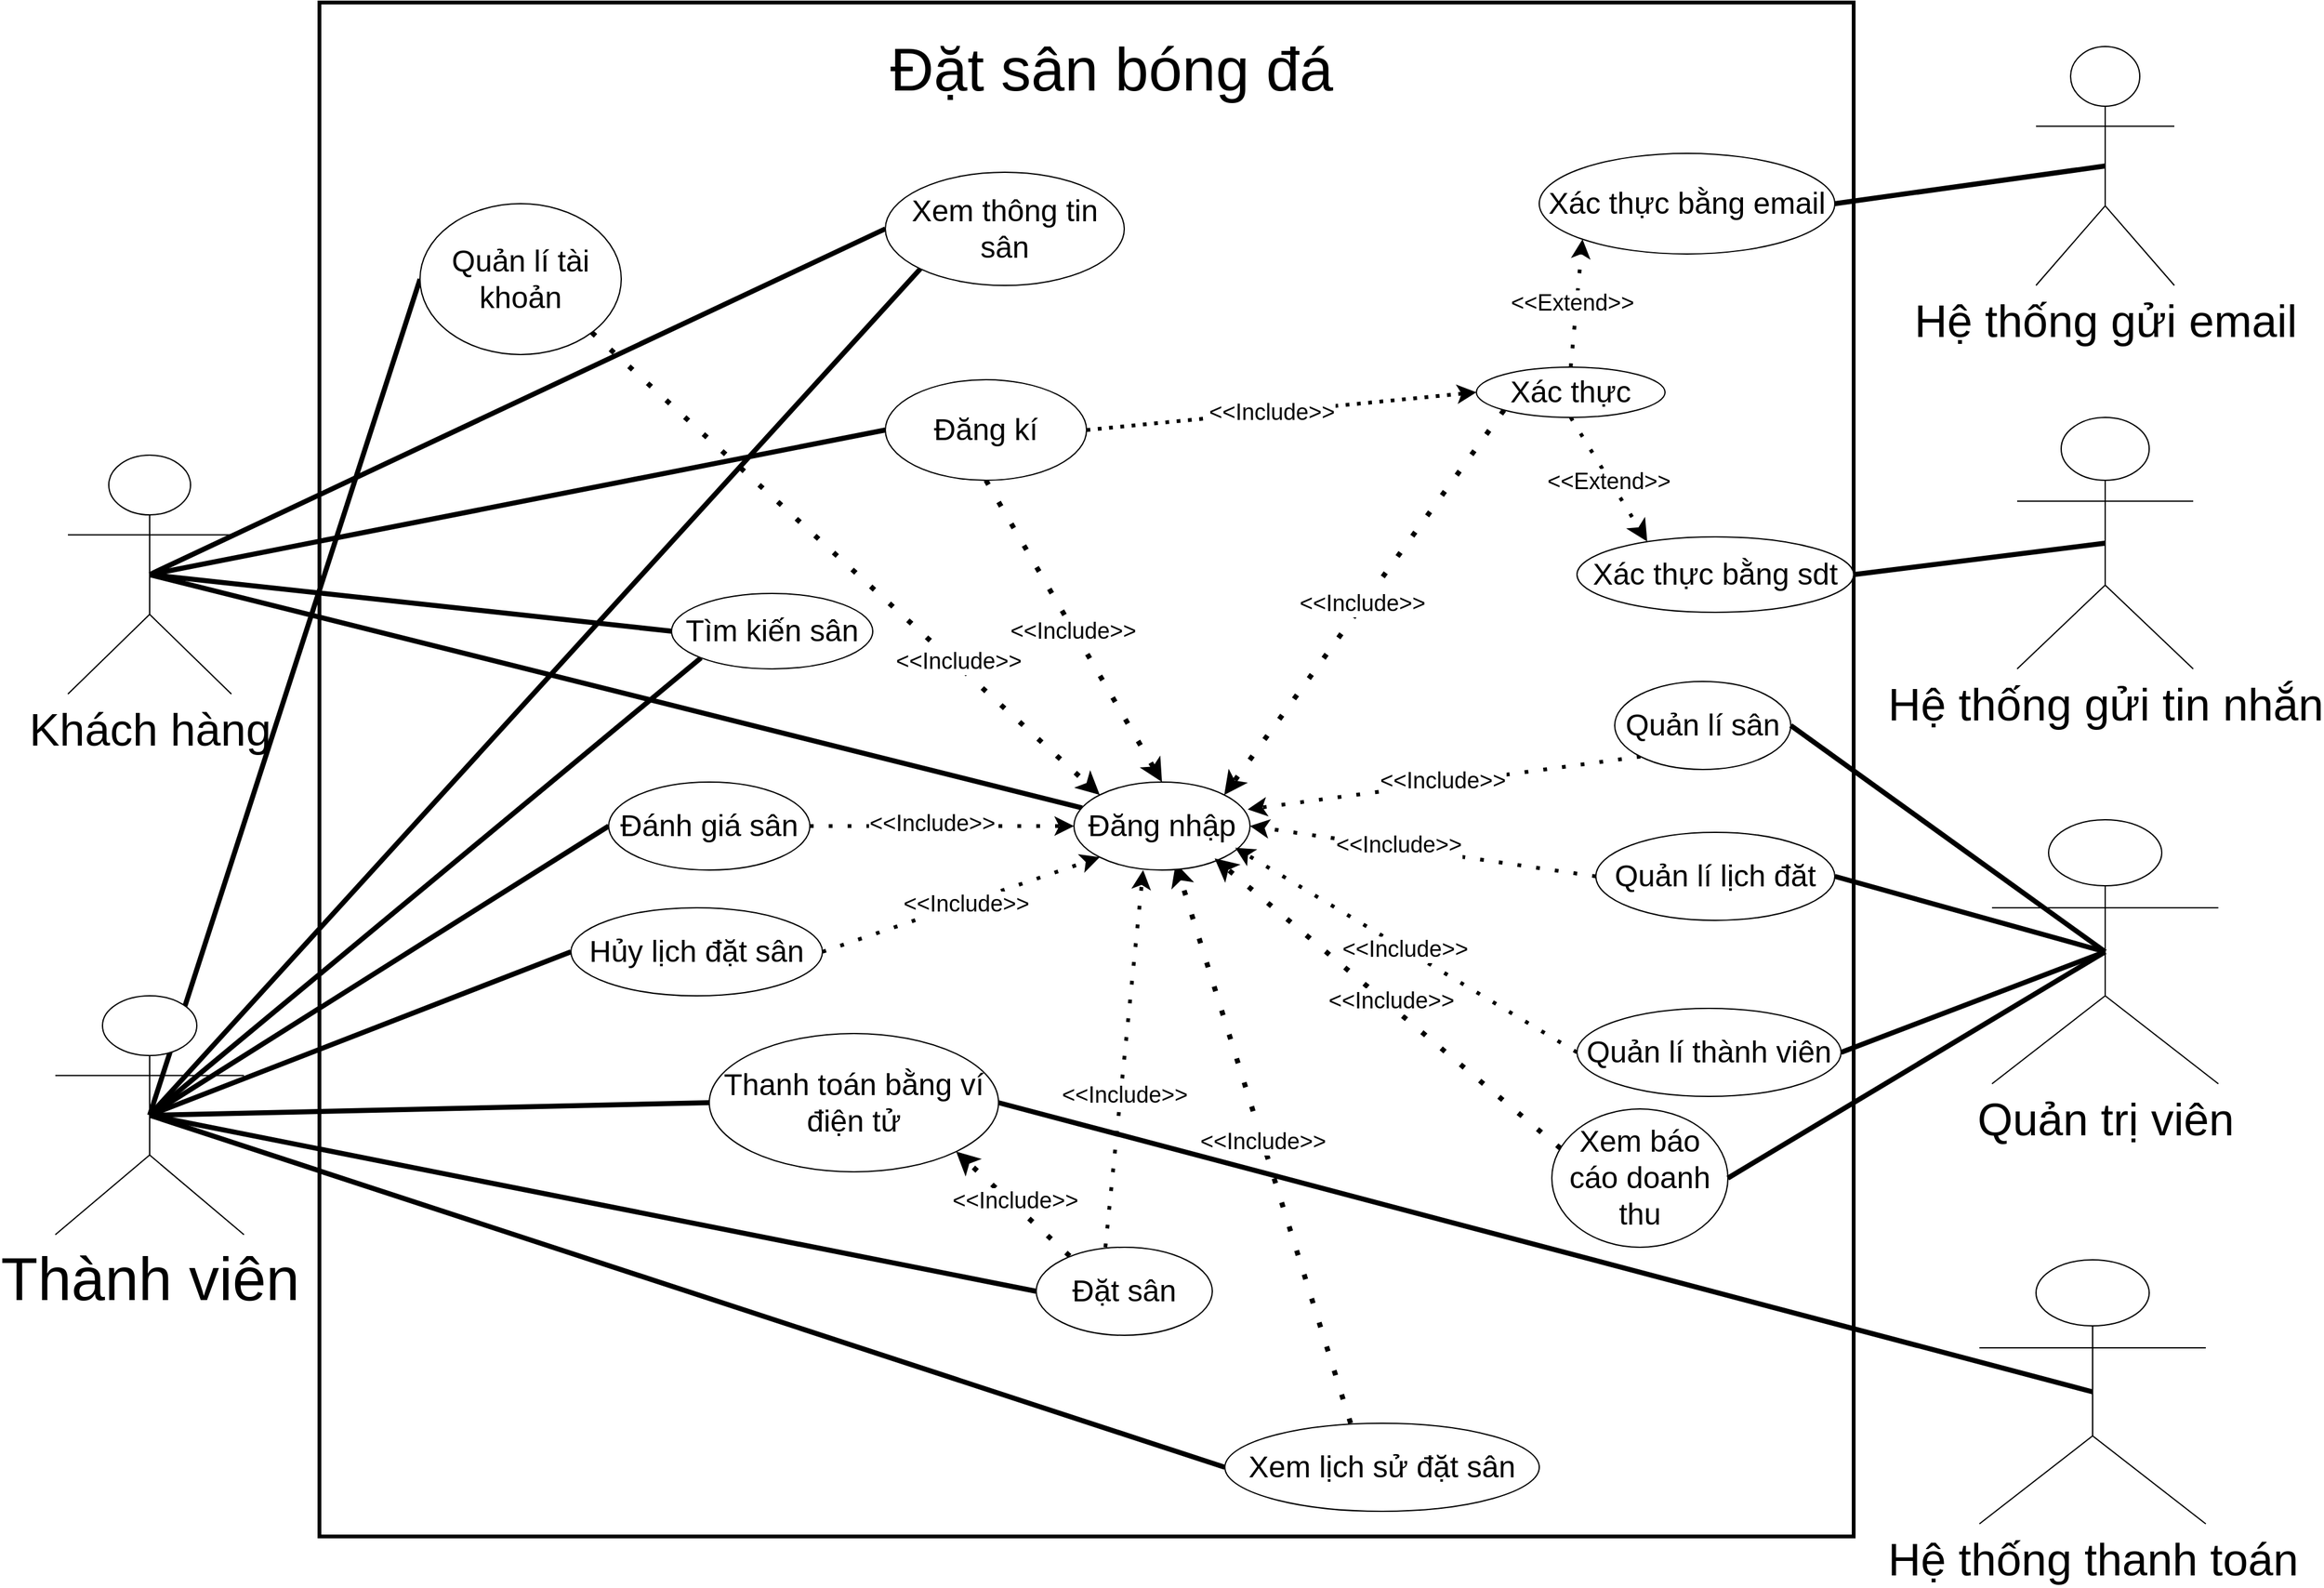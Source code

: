 <mxfile version="28.2.5">
  <diagram name="Page-1" id="Df389t3WqSUg2zOV8QNm">
    <mxGraphModel dx="5389" dy="1454" grid="1" gridSize="10" guides="1" tooltips="1" connect="1" arrows="1" fold="1" page="1" pageScale="1" pageWidth="3300" pageHeight="4681" math="0" shadow="0">
      <root>
        <mxCell id="0" />
        <mxCell id="1" parent="0" />
        <mxCell id="vt_OYnWGVLv-kA8L_yOq-1" style="rounded=0;orthogonalLoop=1;jettySize=auto;html=1;entryX=0;entryY=0.5;entryDx=0;entryDy=0;endArrow=none;endFill=0;exitX=0.5;exitY=0.5;exitDx=0;exitDy=0;exitPerimeter=0;strokeWidth=4;" edge="1" parent="1" source="vt_OYnWGVLv-kA8L_yOq-5" target="vt_OYnWGVLv-kA8L_yOq-24">
          <mxGeometry relative="1" as="geometry" />
        </mxCell>
        <mxCell id="vt_OYnWGVLv-kA8L_yOq-2" style="rounded=0;orthogonalLoop=1;jettySize=auto;html=1;exitX=0.5;exitY=0.5;exitDx=0;exitDy=0;exitPerimeter=0;entryX=0;entryY=0.5;entryDx=0;entryDy=0;endArrow=none;endFill=0;strokeWidth=4;" edge="1" parent="1" source="vt_OYnWGVLv-kA8L_yOq-5" target="vt_OYnWGVLv-kA8L_yOq-25">
          <mxGeometry relative="1" as="geometry" />
        </mxCell>
        <mxCell id="vt_OYnWGVLv-kA8L_yOq-3" style="rounded=0;orthogonalLoop=1;jettySize=auto;html=1;exitX=0.5;exitY=0.5;exitDx=0;exitDy=0;exitPerimeter=0;entryX=0;entryY=0.5;entryDx=0;entryDy=0;endArrow=none;endFill=0;strokeWidth=4;" edge="1" parent="1" source="vt_OYnWGVLv-kA8L_yOq-5" target="vt_OYnWGVLv-kA8L_yOq-26">
          <mxGeometry relative="1" as="geometry" />
        </mxCell>
        <mxCell id="vt_OYnWGVLv-kA8L_yOq-4" style="rounded=0;orthogonalLoop=1;jettySize=auto;html=1;exitX=0.5;exitY=0.5;exitDx=0;exitDy=0;exitPerimeter=0;entryX=0.046;entryY=0.294;entryDx=0;entryDy=0;entryPerimeter=0;strokeWidth=4;endArrow=none;endFill=0;" edge="1" parent="1" source="vt_OYnWGVLv-kA8L_yOq-5" target="vt_OYnWGVLv-kA8L_yOq-46">
          <mxGeometry relative="1" as="geometry" />
        </mxCell>
        <mxCell id="vt_OYnWGVLv-kA8L_yOq-5" value="&lt;font style=&quot;font-size: 36px;&quot;&gt;Khách hàng&lt;/font&gt;" style="shape=umlActor;verticalLabelPosition=bottom;verticalAlign=top;html=1;outlineConnect=0;" vertex="1" parent="1">
          <mxGeometry x="50" y="400" width="130" height="190" as="geometry" />
        </mxCell>
        <mxCell id="vt_OYnWGVLv-kA8L_yOq-6" value="" style="whiteSpace=wrap;html=1;aspect=fixed;gradientColor=none;fillColor=none;strokeWidth=3;" vertex="1" parent="1">
          <mxGeometry x="250" y="40" width="1220" height="1220" as="geometry" />
        </mxCell>
        <mxCell id="vt_OYnWGVLv-kA8L_yOq-7" value="&lt;font style=&quot;font-size: 48px;&quot;&gt;Đặt sân bóng đá&lt;/font&gt;&lt;div&gt;&lt;br&gt;&lt;/div&gt;" style="text;html=1;align=center;verticalAlign=middle;whiteSpace=wrap;rounded=0;" vertex="1" parent="1">
          <mxGeometry x="670" y="90" width="420" height="20" as="geometry" />
        </mxCell>
        <mxCell id="vt_OYnWGVLv-kA8L_yOq-8" style="rounded=0;orthogonalLoop=1;jettySize=auto;html=1;exitX=0.5;exitY=0.5;exitDx=0;exitDy=0;exitPerimeter=0;entryX=0;entryY=0.5;entryDx=0;entryDy=0;endArrow=none;endFill=0;strokeWidth=4;" edge="1" parent="1" source="vt_OYnWGVLv-kA8L_yOq-16" target="vt_OYnWGVLv-kA8L_yOq-38">
          <mxGeometry relative="1" as="geometry" />
        </mxCell>
        <mxCell id="vt_OYnWGVLv-kA8L_yOq-9" style="rounded=0;orthogonalLoop=1;jettySize=auto;html=1;exitX=0.5;exitY=0.5;exitDx=0;exitDy=0;exitPerimeter=0;entryX=0;entryY=0.5;entryDx=0;entryDy=0;endArrow=none;endFill=0;strokeWidth=4;" edge="1" parent="1" source="vt_OYnWGVLv-kA8L_yOq-16" target="vt_OYnWGVLv-kA8L_yOq-41">
          <mxGeometry relative="1" as="geometry" />
        </mxCell>
        <mxCell id="vt_OYnWGVLv-kA8L_yOq-10" style="rounded=0;orthogonalLoop=1;jettySize=auto;html=1;exitX=0.5;exitY=0.5;exitDx=0;exitDy=0;exitPerimeter=0;entryX=0;entryY=0.5;entryDx=0;entryDy=0;endArrow=none;endFill=0;strokeWidth=4;" edge="1" parent="1" source="vt_OYnWGVLv-kA8L_yOq-16" target="vt_OYnWGVLv-kA8L_yOq-19">
          <mxGeometry relative="1" as="geometry" />
        </mxCell>
        <mxCell id="vt_OYnWGVLv-kA8L_yOq-11" style="rounded=0;orthogonalLoop=1;jettySize=auto;html=1;exitX=0.5;exitY=0.5;exitDx=0;exitDy=0;exitPerimeter=0;entryX=0;entryY=0.5;entryDx=0;entryDy=0;endArrow=none;endFill=0;strokeWidth=4;" edge="1" parent="1" source="vt_OYnWGVLv-kA8L_yOq-16" target="vt_OYnWGVLv-kA8L_yOq-42">
          <mxGeometry relative="1" as="geometry" />
        </mxCell>
        <mxCell id="vt_OYnWGVLv-kA8L_yOq-12" style="rounded=0;orthogonalLoop=1;jettySize=auto;html=1;exitX=0.5;exitY=0.5;exitDx=0;exitDy=0;exitPerimeter=0;entryX=0;entryY=0.5;entryDx=0;entryDy=0;endArrow=none;endFill=0;strokeWidth=4;" edge="1" parent="1" source="vt_OYnWGVLv-kA8L_yOq-16" target="vt_OYnWGVLv-kA8L_yOq-45">
          <mxGeometry relative="1" as="geometry" />
        </mxCell>
        <mxCell id="vt_OYnWGVLv-kA8L_yOq-13" style="rounded=0;orthogonalLoop=1;jettySize=auto;html=1;exitX=0.5;exitY=0.5;exitDx=0;exitDy=0;exitPerimeter=0;entryX=0;entryY=0.5;entryDx=0;entryDy=0;strokeWidth=4;endArrow=none;endFill=0;" edge="1" parent="1" source="vt_OYnWGVLv-kA8L_yOq-16" target="vt_OYnWGVLv-kA8L_yOq-51">
          <mxGeometry relative="1" as="geometry" />
        </mxCell>
        <mxCell id="vt_OYnWGVLv-kA8L_yOq-14" style="rounded=0;orthogonalLoop=1;jettySize=auto;html=1;exitX=0.5;exitY=0.5;exitDx=0;exitDy=0;exitPerimeter=0;entryX=0;entryY=1;entryDx=0;entryDy=0;strokeWidth=4;endArrow=none;endFill=0;" edge="1" parent="1" source="vt_OYnWGVLv-kA8L_yOq-16" target="vt_OYnWGVLv-kA8L_yOq-26">
          <mxGeometry relative="1" as="geometry" />
        </mxCell>
        <mxCell id="vt_OYnWGVLv-kA8L_yOq-15" style="rounded=0;orthogonalLoop=1;jettySize=auto;html=1;exitX=0.5;exitY=0.5;exitDx=0;exitDy=0;exitPerimeter=0;entryX=0;entryY=1;entryDx=0;entryDy=0;endArrow=none;endFill=0;strokeWidth=4;" edge="1" parent="1" source="vt_OYnWGVLv-kA8L_yOq-16" target="vt_OYnWGVLv-kA8L_yOq-25">
          <mxGeometry relative="1" as="geometry" />
        </mxCell>
        <mxCell id="vt_OYnWGVLv-kA8L_yOq-16" value="&lt;font style=&quot;font-size: 48px;&quot;&gt;Thành viên&lt;/font&gt;" style="shape=umlActor;verticalLabelPosition=bottom;verticalAlign=top;html=1;outlineConnect=0;" vertex="1" parent="1">
          <mxGeometry x="40" y="830" width="150" height="190" as="geometry" />
        </mxCell>
        <mxCell id="vt_OYnWGVLv-kA8L_yOq-17" style="rounded=0;orthogonalLoop=1;jettySize=auto;html=1;exitX=1;exitY=1;exitDx=0;exitDy=0;entryX=0;entryY=0;entryDx=0;entryDy=0;dashed=1;dashPattern=1 4;strokeWidth=4;" edge="1" parent="1" source="vt_OYnWGVLv-kA8L_yOq-19" target="vt_OYnWGVLv-kA8L_yOq-46">
          <mxGeometry relative="1" as="geometry" />
        </mxCell>
        <mxCell id="vt_OYnWGVLv-kA8L_yOq-18" value="&lt;font style=&quot;font-size: 18px;&quot;&gt;&amp;lt;&amp;lt;Include&amp;gt;&amp;gt;&lt;/font&gt;" style="edgeLabel;html=1;align=center;verticalAlign=middle;resizable=0;points=[];" vertex="1" connectable="0" parent="vt_OYnWGVLv-kA8L_yOq-17">
          <mxGeometry x="0.432" y="3" relative="1" as="geometry">
            <mxPoint as="offset" />
          </mxGeometry>
        </mxCell>
        <mxCell id="vt_OYnWGVLv-kA8L_yOq-19" value="&lt;font style=&quot;font-size: 24px;&quot;&gt;Quản lí tài khoản&lt;/font&gt;" style="ellipse;whiteSpace=wrap;html=1;shadow=0;" vertex="1" parent="1">
          <mxGeometry x="330" y="200" width="160" height="120" as="geometry" />
        </mxCell>
        <mxCell id="vt_OYnWGVLv-kA8L_yOq-20" style="rounded=0;orthogonalLoop=1;jettySize=auto;html=1;exitX=1;exitY=0.5;exitDx=0;exitDy=0;entryX=0;entryY=0.5;entryDx=0;entryDy=0;dashed=1;dashPattern=1 2;startSize=20;sourcePerimeterSpacing=0;strokeWidth=3;" edge="1" parent="1" source="vt_OYnWGVLv-kA8L_yOq-24" target="vt_OYnWGVLv-kA8L_yOq-33">
          <mxGeometry relative="1" as="geometry" />
        </mxCell>
        <mxCell id="vt_OYnWGVLv-kA8L_yOq-21" value="&lt;font style=&quot;font-size: 18px;&quot;&gt;&amp;lt;&amp;lt;Include&amp;gt;&amp;gt;&lt;/font&gt;" style="edgeLabel;html=1;align=center;verticalAlign=middle;resizable=0;points=[];" vertex="1" connectable="0" parent="vt_OYnWGVLv-kA8L_yOq-20">
          <mxGeometry x="0.027" relative="1" as="geometry">
            <mxPoint x="-13" y="1" as="offset" />
          </mxGeometry>
        </mxCell>
        <mxCell id="vt_OYnWGVLv-kA8L_yOq-22" style="rounded=0;orthogonalLoop=1;jettySize=auto;html=1;exitX=0.5;exitY=1;exitDx=0;exitDy=0;entryX=0.5;entryY=0;entryDx=0;entryDy=0;strokeWidth=4;dashed=1;dashPattern=1 4;" edge="1" parent="1" source="vt_OYnWGVLv-kA8L_yOq-24" target="vt_OYnWGVLv-kA8L_yOq-46">
          <mxGeometry relative="1" as="geometry" />
        </mxCell>
        <mxCell id="vt_OYnWGVLv-kA8L_yOq-23" value="&lt;font style=&quot;font-size: 18px;&quot;&gt;&amp;lt;&amp;lt;Include&amp;gt;&amp;gt;&lt;/font&gt;" style="edgeLabel;html=1;align=center;verticalAlign=middle;resizable=0;points=[];" vertex="1" connectable="0" parent="vt_OYnWGVLv-kA8L_yOq-22">
          <mxGeometry x="-0.006" y="-1" relative="1" as="geometry">
            <mxPoint as="offset" />
          </mxGeometry>
        </mxCell>
        <mxCell id="vt_OYnWGVLv-kA8L_yOq-24" value="&lt;font style=&quot;font-size: 24px;&quot;&gt;Đăng kí&lt;/font&gt;" style="ellipse;whiteSpace=wrap;html=1;" vertex="1" parent="1">
          <mxGeometry x="700" y="340" width="160" height="80" as="geometry" />
        </mxCell>
        <mxCell id="vt_OYnWGVLv-kA8L_yOq-25" value="&lt;font style=&quot;font-size: 24px;&quot;&gt;Xem thông tin sân&lt;/font&gt;" style="ellipse;whiteSpace=wrap;html=1;align=center;" vertex="1" parent="1">
          <mxGeometry x="700" y="175" width="190" height="90" as="geometry" />
        </mxCell>
        <mxCell id="vt_OYnWGVLv-kA8L_yOq-26" value="&lt;font style=&quot;font-size: 24px;&quot;&gt;Tìm kiến sân&lt;/font&gt;" style="ellipse;whiteSpace=wrap;html=1;align=center;" vertex="1" parent="1">
          <mxGeometry x="530" y="510" width="160" height="60" as="geometry" />
        </mxCell>
        <mxCell id="vt_OYnWGVLv-kA8L_yOq-27" style="rounded=0;orthogonalLoop=1;jettySize=auto;html=1;exitX=0.5;exitY=1;exitDx=0;exitDy=0;entryX=0.254;entryY=0.062;entryDx=0;entryDy=0;dashed=1;dashPattern=1 4;strokeWidth=3;endSize=8;entryPerimeter=0;" edge="1" parent="1" source="vt_OYnWGVLv-kA8L_yOq-33" target="vt_OYnWGVLv-kA8L_yOq-35">
          <mxGeometry relative="1" as="geometry">
            <mxPoint x="1035" y="400" as="sourcePoint" />
            <mxPoint x="1050.0" y="460" as="targetPoint" />
          </mxGeometry>
        </mxCell>
        <mxCell id="vt_OYnWGVLv-kA8L_yOq-28" value="&lt;font style=&quot;font-size: 18px;&quot;&gt;&amp;lt;&amp;lt;Extend&amp;gt;&amp;gt;&lt;/font&gt;" style="edgeLabel;html=1;align=center;verticalAlign=middle;resizable=0;points=[];" vertex="1" connectable="0" parent="vt_OYnWGVLv-kA8L_yOq-27">
          <mxGeometry x="0.006" y="-1" relative="1" as="geometry">
            <mxPoint as="offset" />
          </mxGeometry>
        </mxCell>
        <mxCell id="vt_OYnWGVLv-kA8L_yOq-29" style="rounded=0;orthogonalLoop=1;jettySize=auto;html=1;exitX=0.5;exitY=0;exitDx=0;exitDy=0;entryX=0;entryY=1;entryDx=0;entryDy=0;dashed=1;dashPattern=1 4;strokeWidth=3;" edge="1" parent="1" source="vt_OYnWGVLv-kA8L_yOq-33" target="vt_OYnWGVLv-kA8L_yOq-34">
          <mxGeometry relative="1" as="geometry" />
        </mxCell>
        <mxCell id="vt_OYnWGVLv-kA8L_yOq-30" value="&lt;font style=&quot;font-size: 18px;&quot;&gt;&amp;lt;&amp;lt;Extend&amp;gt;&amp;gt;&lt;/font&gt;" style="edgeLabel;html=1;align=center;verticalAlign=middle;resizable=0;points=[];" vertex="1" connectable="0" parent="vt_OYnWGVLv-kA8L_yOq-29">
          <mxGeometry x="0.021" y="-1" relative="1" as="geometry">
            <mxPoint x="-5" as="offset" />
          </mxGeometry>
        </mxCell>
        <mxCell id="vt_OYnWGVLv-kA8L_yOq-31" style="rounded=0;orthogonalLoop=1;jettySize=auto;html=1;exitX=0;exitY=1;exitDx=0;exitDy=0;entryX=1;entryY=0;entryDx=0;entryDy=0;dashed=1;dashPattern=1 4;strokeWidth=4;" edge="1" parent="1" source="vt_OYnWGVLv-kA8L_yOq-33" target="vt_OYnWGVLv-kA8L_yOq-46">
          <mxGeometry relative="1" as="geometry" />
        </mxCell>
        <mxCell id="vt_OYnWGVLv-kA8L_yOq-32" value="&lt;font style=&quot;font-size: 18px;&quot;&gt;&amp;lt;&amp;lt;Include&amp;gt;&amp;gt;&lt;/font&gt;" style="edgeLabel;html=1;align=center;verticalAlign=middle;resizable=0;points=[];" vertex="1" connectable="0" parent="vt_OYnWGVLv-kA8L_yOq-31">
          <mxGeometry x="0.006" y="-1" relative="1" as="geometry">
            <mxPoint as="offset" />
          </mxGeometry>
        </mxCell>
        <mxCell id="vt_OYnWGVLv-kA8L_yOq-33" value="&lt;font style=&quot;font-size: 24px;&quot;&gt;Xác thực&lt;/font&gt;" style="ellipse;whiteSpace=wrap;html=1;align=center;" vertex="1" parent="1">
          <mxGeometry x="1170" y="330" width="150" height="40" as="geometry" />
        </mxCell>
        <mxCell id="vt_OYnWGVLv-kA8L_yOq-34" value="&lt;font style=&quot;font-size: 24px;&quot;&gt;Xác thực bằng email&lt;/font&gt;" style="ellipse;whiteSpace=wrap;html=1;" vertex="1" parent="1">
          <mxGeometry x="1220" y="160" width="235" height="80" as="geometry" />
        </mxCell>
        <mxCell id="vt_OYnWGVLv-kA8L_yOq-35" value="&lt;font style=&quot;font-size: 24px;&quot;&gt;Xác thực bằng sdt&lt;/font&gt;" style="ellipse;whiteSpace=wrap;html=1;" vertex="1" parent="1">
          <mxGeometry x="1250" y="465" width="220" height="60" as="geometry" />
        </mxCell>
        <mxCell id="vt_OYnWGVLv-kA8L_yOq-36" style="rounded=0;orthogonalLoop=1;jettySize=auto;html=1;exitX=1;exitY=0.5;exitDx=0;exitDy=0;entryX=0;entryY=0.5;entryDx=0;entryDy=0;dashed=1;dashPattern=1 4;strokeWidth=3;" edge="1" parent="1" source="vt_OYnWGVLv-kA8L_yOq-38" target="vt_OYnWGVLv-kA8L_yOq-46">
          <mxGeometry relative="1" as="geometry" />
        </mxCell>
        <mxCell id="vt_OYnWGVLv-kA8L_yOq-37" value="&lt;font style=&quot;font-size: 18px;&quot;&gt;&amp;lt;&amp;lt;Include&amp;gt;&amp;gt;&lt;/font&gt;" style="edgeLabel;html=1;align=center;verticalAlign=middle;resizable=0;points=[];" vertex="1" connectable="0" parent="vt_OYnWGVLv-kA8L_yOq-36">
          <mxGeometry x="-0.081" y="2" relative="1" as="geometry">
            <mxPoint as="offset" />
          </mxGeometry>
        </mxCell>
        <mxCell id="vt_OYnWGVLv-kA8L_yOq-38" value="&lt;span style=&quot;font-size: 24px;&quot;&gt;Đánh giá sân&lt;/span&gt;" style="ellipse;whiteSpace=wrap;html=1;" vertex="1" parent="1">
          <mxGeometry x="480" y="660" width="160" height="70" as="geometry" />
        </mxCell>
        <mxCell id="vt_OYnWGVLv-kA8L_yOq-39" style="rounded=0;orthogonalLoop=1;jettySize=auto;html=1;exitX=1;exitY=0.5;exitDx=0;exitDy=0;entryX=0;entryY=1;entryDx=0;entryDy=0;strokeWidth=3;dashed=1;dashPattern=1 4;" edge="1" parent="1" source="vt_OYnWGVLv-kA8L_yOq-41" target="vt_OYnWGVLv-kA8L_yOq-46">
          <mxGeometry relative="1" as="geometry" />
        </mxCell>
        <mxCell id="vt_OYnWGVLv-kA8L_yOq-40" value="&lt;font style=&quot;font-size: 18px;&quot;&gt;&amp;lt;&amp;lt;Include&amp;gt;&amp;gt;&lt;/font&gt;" style="edgeLabel;html=1;align=center;verticalAlign=middle;resizable=0;points=[];" vertex="1" connectable="0" parent="vt_OYnWGVLv-kA8L_yOq-39">
          <mxGeometry x="0.024" relative="1" as="geometry">
            <mxPoint x="1" as="offset" />
          </mxGeometry>
        </mxCell>
        <mxCell id="vt_OYnWGVLv-kA8L_yOq-41" value="&lt;font style=&quot;font-size: 24px;&quot;&gt;Hủy lịch đặt sân&lt;/font&gt;" style="ellipse;whiteSpace=wrap;html=1;" vertex="1" parent="1">
          <mxGeometry x="450" y="760" width="200" height="70" as="geometry" />
        </mxCell>
        <mxCell id="vt_OYnWGVLv-kA8L_yOq-42" value="&lt;font style=&quot;font-size: 24px;&quot;&gt;Thanh toán bằng ví điện tử&lt;/font&gt;" style="ellipse;whiteSpace=wrap;html=1;" vertex="1" parent="1">
          <mxGeometry x="560" y="860" width="230" height="110" as="geometry" />
        </mxCell>
        <mxCell id="vt_OYnWGVLv-kA8L_yOq-43" style="rounded=0;orthogonalLoop=1;jettySize=auto;html=1;exitX=0.5;exitY=0;exitDx=0;exitDy=0;entryX=0.756;entryY=0.922;entryDx=0;entryDy=0;endArrow=classic;endFill=1;dashed=1;dashPattern=1 4;strokeWidth=4;entryPerimeter=0;" edge="1" parent="1">
          <mxGeometry relative="1" as="geometry">
            <mxPoint x="1070" y="1170" as="sourcePoint" />
            <mxPoint x="930.84" y="724.54" as="targetPoint" />
          </mxGeometry>
        </mxCell>
        <mxCell id="vt_OYnWGVLv-kA8L_yOq-44" value="&lt;font style=&quot;font-size: 18px;&quot;&gt;&amp;lt;&amp;lt;Include&amp;gt;&amp;gt;&lt;/font&gt;" style="edgeLabel;html=1;align=center;verticalAlign=middle;resizable=0;points=[];" vertex="1" connectable="0" parent="vt_OYnWGVLv-kA8L_yOq-43">
          <mxGeometry x="0.005" relative="1" as="geometry">
            <mxPoint as="offset" />
          </mxGeometry>
        </mxCell>
        <mxCell id="vt_OYnWGVLv-kA8L_yOq-45" value="&lt;font style=&quot;font-size: 24px;&quot;&gt;Xem lịch sử đặt sân&lt;/font&gt;" style="ellipse;whiteSpace=wrap;html=1;" vertex="1" parent="1">
          <mxGeometry x="970" y="1170" width="250" height="70" as="geometry" />
        </mxCell>
        <mxCell id="vt_OYnWGVLv-kA8L_yOq-46" value="&lt;font style=&quot;font-size: 24px;&quot;&gt;Đăng nhập&lt;/font&gt;" style="ellipse;whiteSpace=wrap;html=1;" vertex="1" parent="1">
          <mxGeometry x="850" y="660" width="140" height="70" as="geometry" />
        </mxCell>
        <mxCell id="vt_OYnWGVLv-kA8L_yOq-47" style="rounded=0;orthogonalLoop=1;jettySize=auto;html=1;exitX=0.5;exitY=0;exitDx=0;exitDy=0;entryX=0.5;entryY=1;entryDx=0;entryDy=0;dashed=1;dashPattern=1 4;strokeWidth=3;" edge="1" parent="1">
          <mxGeometry relative="1" as="geometry">
            <mxPoint x="875" y="1030" as="sourcePoint" />
            <mxPoint x="905" y="730" as="targetPoint" />
          </mxGeometry>
        </mxCell>
        <mxCell id="vt_OYnWGVLv-kA8L_yOq-48" value="&lt;font style=&quot;font-size: 18px;&quot;&gt;&amp;lt;&amp;lt;Include&amp;gt;&amp;gt;&lt;/font&gt;" style="edgeLabel;html=1;align=center;verticalAlign=middle;resizable=0;points=[];" vertex="1" connectable="0" parent="vt_OYnWGVLv-kA8L_yOq-47">
          <mxGeometry x="-0.164" y="-6" relative="1" as="geometry">
            <mxPoint x="-4" y="4" as="offset" />
          </mxGeometry>
        </mxCell>
        <mxCell id="vt_OYnWGVLv-kA8L_yOq-49" style="rounded=0;orthogonalLoop=1;jettySize=auto;html=1;exitX=0.19;exitY=0.099;exitDx=0;exitDy=0;entryX=1;entryY=1;entryDx=0;entryDy=0;dashed=1;dashPattern=1 4;strokeWidth=4;exitPerimeter=0;" edge="1" parent="1" source="vt_OYnWGVLv-kA8L_yOq-51" target="vt_OYnWGVLv-kA8L_yOq-42">
          <mxGeometry relative="1" as="geometry" />
        </mxCell>
        <mxCell id="vt_OYnWGVLv-kA8L_yOq-50" value="&lt;font style=&quot;font-size: 18px;&quot;&gt;&amp;lt;&amp;lt;Include&amp;gt;&amp;gt;&lt;/font&gt;" style="edgeLabel;html=1;align=center;verticalAlign=middle;resizable=0;points=[];" vertex="1" connectable="0" parent="vt_OYnWGVLv-kA8L_yOq-49">
          <mxGeometry x="0.007" y="-3" relative="1" as="geometry">
            <mxPoint as="offset" />
          </mxGeometry>
        </mxCell>
        <mxCell id="vt_OYnWGVLv-kA8L_yOq-51" value="&lt;font style=&quot;font-size: 24px;&quot;&gt;Đặt sân&lt;/font&gt;" style="ellipse;whiteSpace=wrap;html=1;" vertex="1" parent="1">
          <mxGeometry x="820" y="1030" width="140" height="70" as="geometry" />
        </mxCell>
        <mxCell id="vt_OYnWGVLv-kA8L_yOq-52" style="rounded=0;orthogonalLoop=1;jettySize=auto;html=1;exitX=0;exitY=1;exitDx=0;exitDy=0;entryX=0.987;entryY=0.31;entryDx=0;entryDy=0;strokeWidth=3;dashed=1;dashPattern=1 4;entryPerimeter=0;" edge="1" parent="1" source="vt_OYnWGVLv-kA8L_yOq-54" target="vt_OYnWGVLv-kA8L_yOq-46">
          <mxGeometry relative="1" as="geometry" />
        </mxCell>
        <mxCell id="vt_OYnWGVLv-kA8L_yOq-53" value="&lt;font style=&quot;font-size: 18px;&quot;&gt;&amp;lt;&amp;lt;Include&amp;gt;&amp;gt;&lt;/font&gt;" style="edgeLabel;html=1;align=center;verticalAlign=middle;resizable=0;points=[];" vertex="1" connectable="0" parent="vt_OYnWGVLv-kA8L_yOq-52">
          <mxGeometry x="0.008" y="-2" relative="1" as="geometry">
            <mxPoint as="offset" />
          </mxGeometry>
        </mxCell>
        <mxCell id="vt_OYnWGVLv-kA8L_yOq-54" value="&lt;font style=&quot;font-size: 24px;&quot;&gt;Quản lí sân&lt;/font&gt;" style="ellipse;whiteSpace=wrap;html=1;" vertex="1" parent="1">
          <mxGeometry x="1280" y="580" width="140" height="70" as="geometry" />
        </mxCell>
        <mxCell id="vt_OYnWGVLv-kA8L_yOq-55" style="rounded=0;orthogonalLoop=1;jettySize=auto;html=1;exitX=0;exitY=0.5;exitDx=0;exitDy=0;entryX=1;entryY=0.5;entryDx=0;entryDy=0;dashed=1;dashPattern=1 4;strokeWidth=3;" edge="1" parent="1" source="vt_OYnWGVLv-kA8L_yOq-57" target="vt_OYnWGVLv-kA8L_yOq-46">
          <mxGeometry relative="1" as="geometry" />
        </mxCell>
        <mxCell id="vt_OYnWGVLv-kA8L_yOq-56" value="&lt;font style=&quot;font-size: 18px;&quot;&gt;&amp;lt;&amp;lt;Include&amp;gt;&amp;gt;&lt;/font&gt;" style="edgeLabel;html=1;align=center;verticalAlign=middle;resizable=0;points=[];" vertex="1" connectable="0" parent="vt_OYnWGVLv-kA8L_yOq-55">
          <mxGeometry x="0.145" y="-2" relative="1" as="geometry">
            <mxPoint as="offset" />
          </mxGeometry>
        </mxCell>
        <mxCell id="vt_OYnWGVLv-kA8L_yOq-57" value="&lt;span style=&quot;font-size: 24px;&quot;&gt;Quản lí lịch đăt&lt;/span&gt;" style="ellipse;whiteSpace=wrap;html=1;" vertex="1" parent="1">
          <mxGeometry x="1265" y="700" width="190" height="70" as="geometry" />
        </mxCell>
        <mxCell id="vt_OYnWGVLv-kA8L_yOq-58" value="&lt;font style=&quot;font-size: 24px;&quot;&gt;Quản lí thành viên&lt;/font&gt;" style="ellipse;whiteSpace=wrap;html=1;" vertex="1" parent="1">
          <mxGeometry x="1250" y="840" width="210" height="70" as="geometry" />
        </mxCell>
        <mxCell id="vt_OYnWGVLv-kA8L_yOq-59" value="&lt;font style=&quot;font-size: 24px;&quot;&gt;Xem báo cáo doanh thu&lt;/font&gt;" style="ellipse;whiteSpace=wrap;html=1;" vertex="1" parent="1">
          <mxGeometry x="1230" y="920" width="140" height="110" as="geometry" />
        </mxCell>
        <mxCell id="vt_OYnWGVLv-kA8L_yOq-60" style="rounded=0;orthogonalLoop=1;jettySize=auto;html=1;exitX=0;exitY=0.5;exitDx=0;exitDy=0;entryX=0.916;entryY=0.746;entryDx=0;entryDy=0;entryPerimeter=0;dashed=1;dashPattern=1 4;strokeWidth=3;" edge="1" parent="1" source="vt_OYnWGVLv-kA8L_yOq-58" target="vt_OYnWGVLv-kA8L_yOq-46">
          <mxGeometry relative="1" as="geometry" />
        </mxCell>
        <mxCell id="vt_OYnWGVLv-kA8L_yOq-61" value="&lt;font style=&quot;font-size: 18px;&quot;&gt;&amp;lt;&amp;lt;Include&amp;gt;&amp;gt;&lt;/font&gt;" style="edgeLabel;html=1;align=center;verticalAlign=middle;resizable=0;points=[];" vertex="1" connectable="0" parent="vt_OYnWGVLv-kA8L_yOq-60">
          <mxGeometry x="0.01" relative="1" as="geometry">
            <mxPoint as="offset" />
          </mxGeometry>
        </mxCell>
        <mxCell id="vt_OYnWGVLv-kA8L_yOq-62" style="rounded=0;orthogonalLoop=1;jettySize=auto;html=1;exitX=0.05;exitY=0.286;exitDx=0;exitDy=0;entryX=0.799;entryY=0.867;entryDx=0;entryDy=0;entryPerimeter=0;dashed=1;dashPattern=1 4;exitPerimeter=0;strokeWidth=4;" edge="1" parent="1" source="vt_OYnWGVLv-kA8L_yOq-59" target="vt_OYnWGVLv-kA8L_yOq-46">
          <mxGeometry relative="1" as="geometry" />
        </mxCell>
        <mxCell id="vt_OYnWGVLv-kA8L_yOq-63" value="&lt;font style=&quot;font-size: 18px;&quot;&gt;&amp;lt;&amp;lt;Include&amp;gt;&amp;gt;&lt;/font&gt;" style="edgeLabel;html=1;align=center;verticalAlign=middle;resizable=0;points=[];" vertex="1" connectable="0" parent="vt_OYnWGVLv-kA8L_yOq-62">
          <mxGeometry x="-0.001" y="-3" relative="1" as="geometry">
            <mxPoint as="offset" />
          </mxGeometry>
        </mxCell>
        <mxCell id="vt_OYnWGVLv-kA8L_yOq-64" style="rounded=0;orthogonalLoop=1;jettySize=auto;html=1;exitX=0.5;exitY=0.5;exitDx=0;exitDy=0;exitPerimeter=0;entryX=1;entryY=0.5;entryDx=0;entryDy=0;endArrow=none;endFill=0;strokeWidth=4;" edge="1" parent="1" source="vt_OYnWGVLv-kA8L_yOq-65" target="vt_OYnWGVLv-kA8L_yOq-34">
          <mxGeometry relative="1" as="geometry" />
        </mxCell>
        <mxCell id="vt_OYnWGVLv-kA8L_yOq-65" value="&lt;font style=&quot;font-size: 36px;&quot;&gt;Hệ thống gửi email&lt;/font&gt;" style="shape=umlActor;verticalLabelPosition=bottom;verticalAlign=top;html=1;" vertex="1" parent="1">
          <mxGeometry x="1615" y="75" width="110" height="190" as="geometry" />
        </mxCell>
        <mxCell id="vt_OYnWGVLv-kA8L_yOq-66" style="rounded=0;orthogonalLoop=1;jettySize=auto;html=1;exitX=0.5;exitY=0.5;exitDx=0;exitDy=0;exitPerimeter=0;entryX=1;entryY=0.5;entryDx=0;entryDy=0;endArrow=none;endFill=0;strokeWidth=4;" edge="1" parent="1" source="vt_OYnWGVLv-kA8L_yOq-67" target="vt_OYnWGVLv-kA8L_yOq-35">
          <mxGeometry relative="1" as="geometry" />
        </mxCell>
        <mxCell id="vt_OYnWGVLv-kA8L_yOq-67" value="&lt;font style=&quot;font-size: 36px;&quot;&gt;Hệ thống gửi tin nhắn&lt;/font&gt;" style="shape=umlActor;verticalLabelPosition=bottom;verticalAlign=top;html=1;" vertex="1" parent="1">
          <mxGeometry x="1600" y="370" width="140" height="200" as="geometry" />
        </mxCell>
        <mxCell id="vt_OYnWGVLv-kA8L_yOq-68" style="rounded=0;orthogonalLoop=1;jettySize=auto;html=1;exitX=0.5;exitY=0.5;exitDx=0;exitDy=0;exitPerimeter=0;entryX=1;entryY=0.5;entryDx=0;entryDy=0;strokeWidth=4;endArrow=none;endFill=0;" edge="1" parent="1" source="vt_OYnWGVLv-kA8L_yOq-72" target="vt_OYnWGVLv-kA8L_yOq-54">
          <mxGeometry relative="1" as="geometry" />
        </mxCell>
        <mxCell id="vt_OYnWGVLv-kA8L_yOq-69" style="rounded=0;orthogonalLoop=1;jettySize=auto;html=1;exitX=0.5;exitY=0.5;exitDx=0;exitDy=0;exitPerimeter=0;entryX=1;entryY=0.5;entryDx=0;entryDy=0;endArrow=none;endFill=0;strokeWidth=4;" edge="1" parent="1" source="vt_OYnWGVLv-kA8L_yOq-72" target="vt_OYnWGVLv-kA8L_yOq-57">
          <mxGeometry relative="1" as="geometry" />
        </mxCell>
        <mxCell id="vt_OYnWGVLv-kA8L_yOq-70" style="rounded=0;orthogonalLoop=1;jettySize=auto;html=1;exitX=0.5;exitY=0.5;exitDx=0;exitDy=0;exitPerimeter=0;entryX=1;entryY=0.5;entryDx=0;entryDy=0;endArrow=none;endFill=0;strokeWidth=4;" edge="1" parent="1" source="vt_OYnWGVLv-kA8L_yOq-72" target="vt_OYnWGVLv-kA8L_yOq-58">
          <mxGeometry relative="1" as="geometry" />
        </mxCell>
        <mxCell id="vt_OYnWGVLv-kA8L_yOq-71" style="rounded=0;orthogonalLoop=1;jettySize=auto;html=1;exitX=0.5;exitY=0.5;exitDx=0;exitDy=0;exitPerimeter=0;entryX=1;entryY=0.5;entryDx=0;entryDy=0;endArrow=none;endFill=0;strokeWidth=4;" edge="1" parent="1" source="vt_OYnWGVLv-kA8L_yOq-72" target="vt_OYnWGVLv-kA8L_yOq-59">
          <mxGeometry relative="1" as="geometry" />
        </mxCell>
        <mxCell id="vt_OYnWGVLv-kA8L_yOq-72" value="&lt;font style=&quot;font-size: 36px;&quot;&gt;Quản trị viên&lt;/font&gt;" style="shape=umlActor;verticalLabelPosition=bottom;verticalAlign=top;html=1;" vertex="1" parent="1">
          <mxGeometry x="1580" y="690" width="180" height="210" as="geometry" />
        </mxCell>
        <mxCell id="vt_OYnWGVLv-kA8L_yOq-73" style="rounded=0;orthogonalLoop=1;jettySize=auto;html=1;exitX=0.5;exitY=0.5;exitDx=0;exitDy=0;exitPerimeter=0;entryX=1;entryY=0.5;entryDx=0;entryDy=0;strokeWidth=4;endArrow=none;endFill=0;" edge="1" parent="1" source="vt_OYnWGVLv-kA8L_yOq-74" target="vt_OYnWGVLv-kA8L_yOq-42">
          <mxGeometry relative="1" as="geometry" />
        </mxCell>
        <mxCell id="vt_OYnWGVLv-kA8L_yOq-74" value="&lt;font style=&quot;font-size: 36px;&quot;&gt;Hệ thống thanh toán&lt;/font&gt;" style="shape=umlActor;verticalLabelPosition=bottom;verticalAlign=top;html=1;" vertex="1" parent="1">
          <mxGeometry x="1570" y="1040" width="180" height="210" as="geometry" />
        </mxCell>
      </root>
    </mxGraphModel>
  </diagram>
</mxfile>
